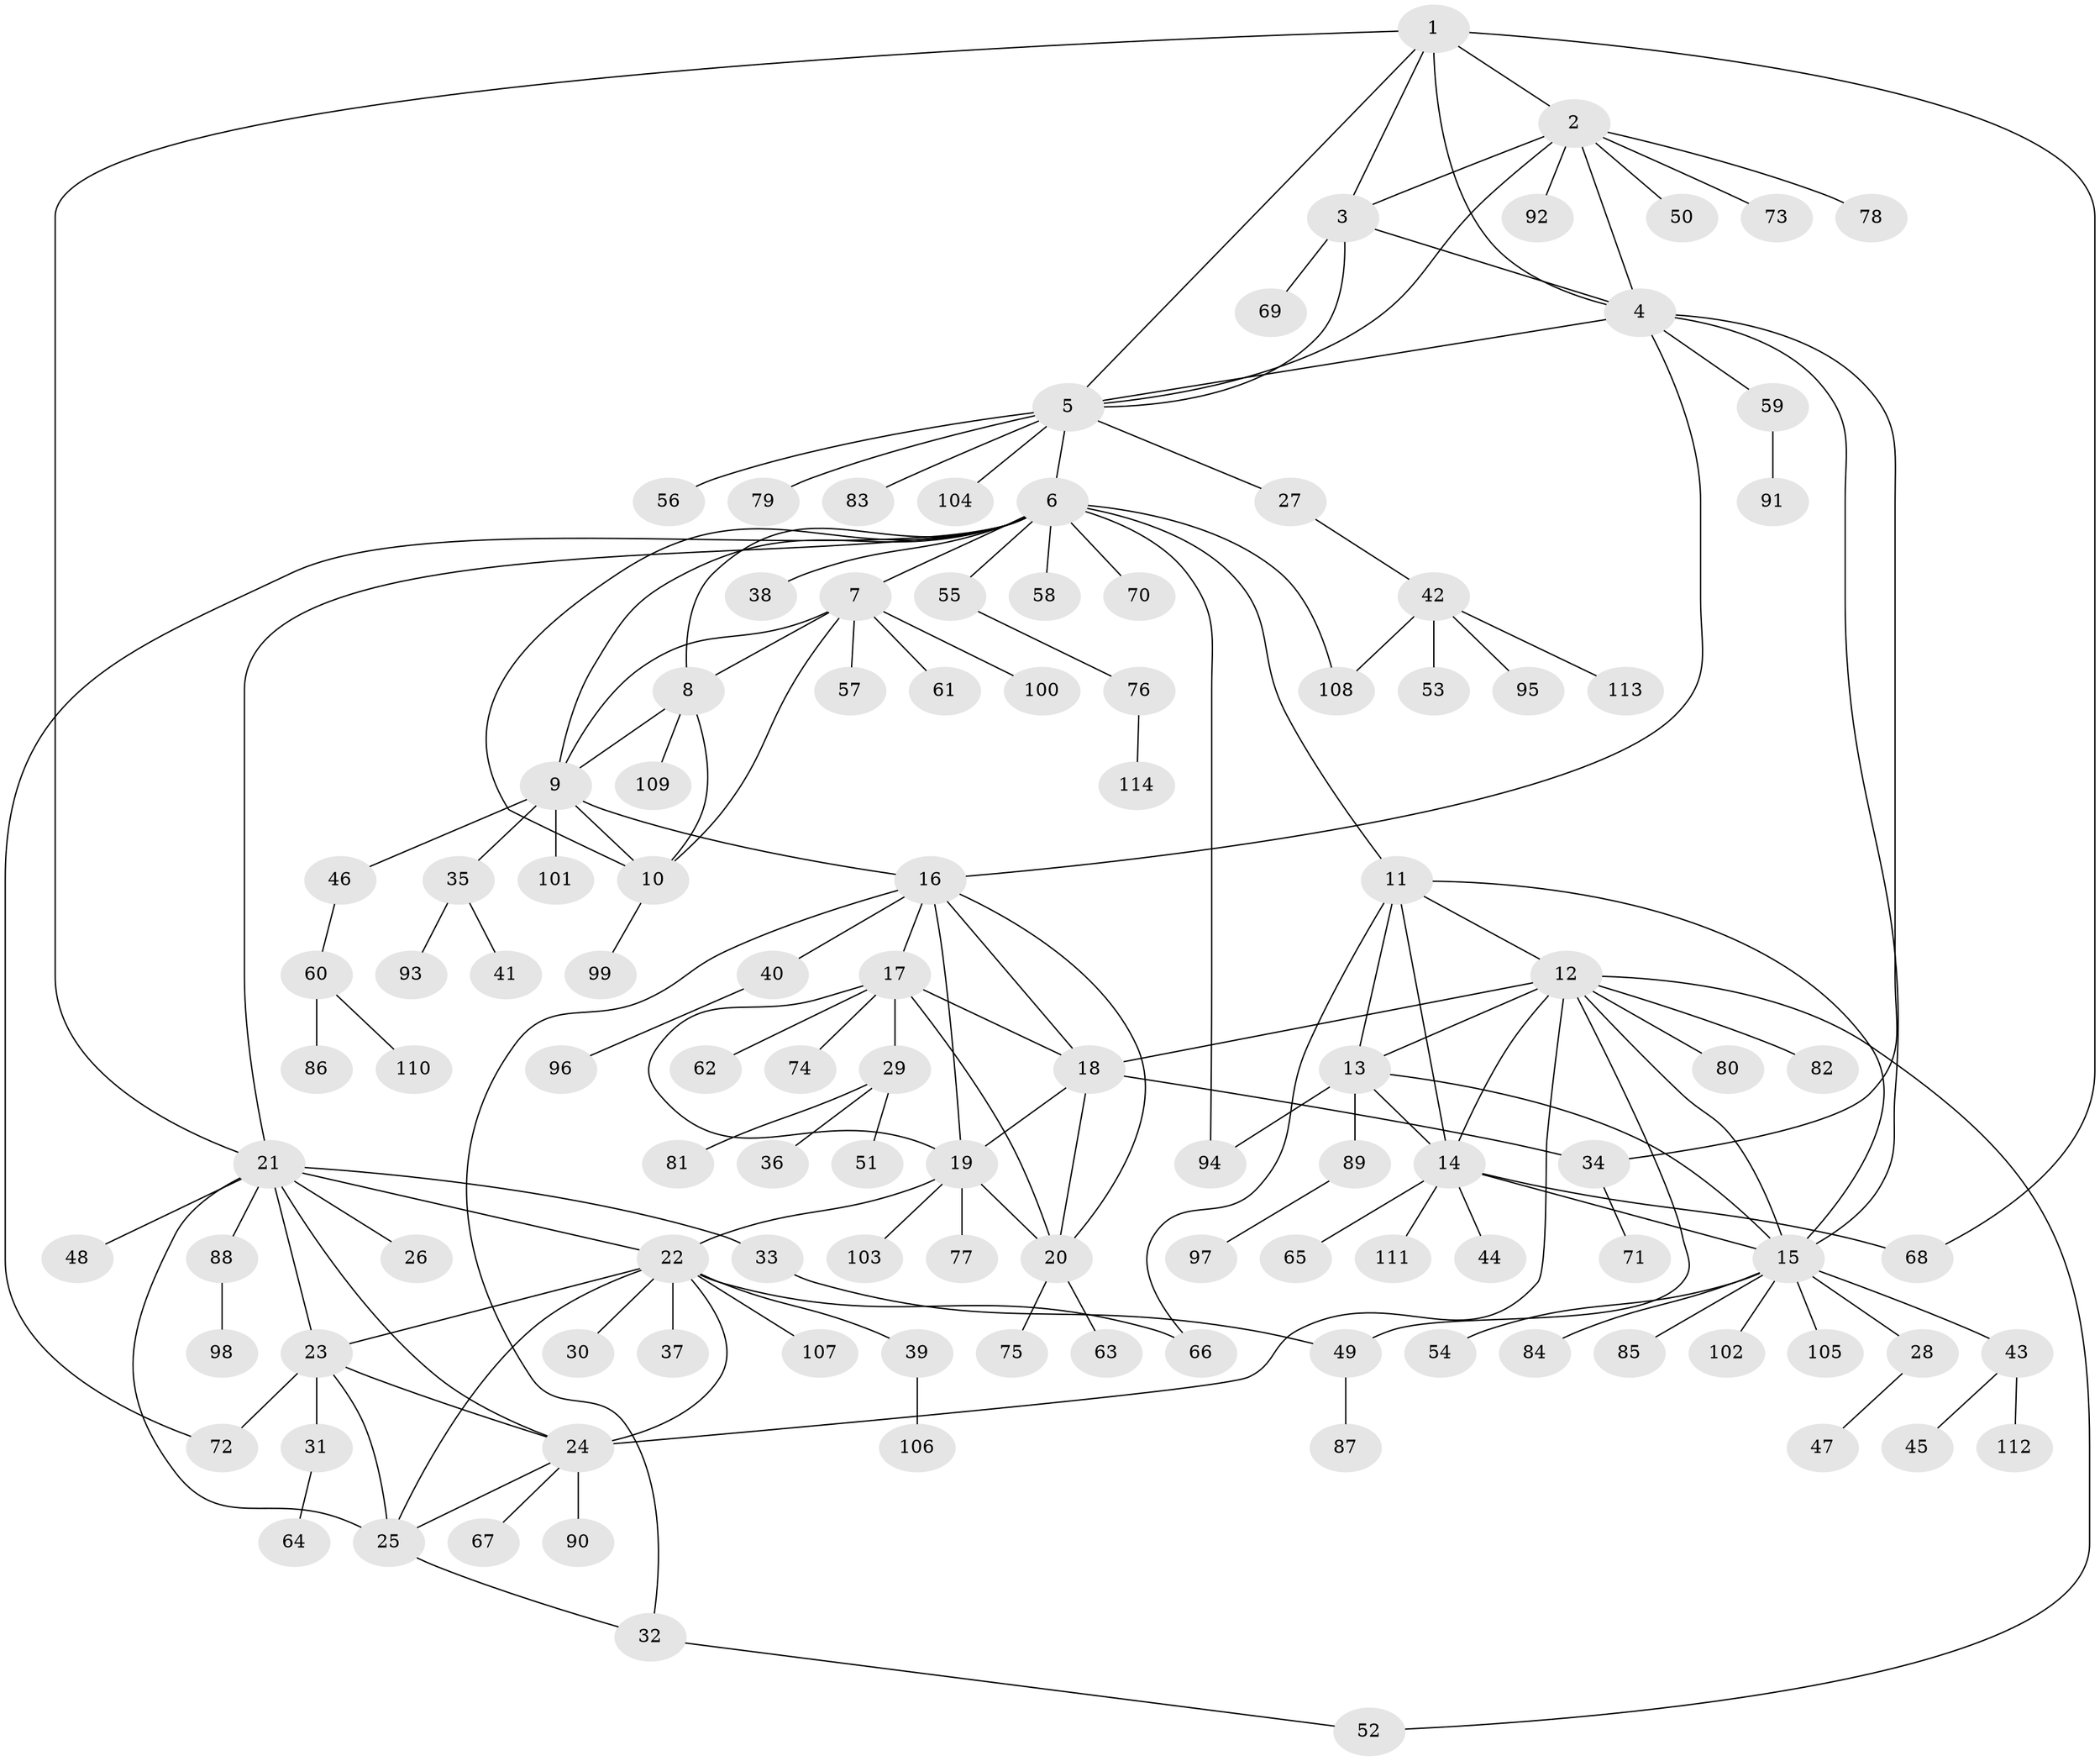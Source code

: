 // Generated by graph-tools (version 1.1) at 2025/50/03/09/25 03:50:38]
// undirected, 114 vertices, 158 edges
graph export_dot {
graph [start="1"]
  node [color=gray90,style=filled];
  1;
  2;
  3;
  4;
  5;
  6;
  7;
  8;
  9;
  10;
  11;
  12;
  13;
  14;
  15;
  16;
  17;
  18;
  19;
  20;
  21;
  22;
  23;
  24;
  25;
  26;
  27;
  28;
  29;
  30;
  31;
  32;
  33;
  34;
  35;
  36;
  37;
  38;
  39;
  40;
  41;
  42;
  43;
  44;
  45;
  46;
  47;
  48;
  49;
  50;
  51;
  52;
  53;
  54;
  55;
  56;
  57;
  58;
  59;
  60;
  61;
  62;
  63;
  64;
  65;
  66;
  67;
  68;
  69;
  70;
  71;
  72;
  73;
  74;
  75;
  76;
  77;
  78;
  79;
  80;
  81;
  82;
  83;
  84;
  85;
  86;
  87;
  88;
  89;
  90;
  91;
  92;
  93;
  94;
  95;
  96;
  97;
  98;
  99;
  100;
  101;
  102;
  103;
  104;
  105;
  106;
  107;
  108;
  109;
  110;
  111;
  112;
  113;
  114;
  1 -- 2;
  1 -- 3;
  1 -- 4;
  1 -- 5;
  1 -- 21;
  1 -- 68;
  2 -- 3;
  2 -- 4;
  2 -- 5;
  2 -- 50;
  2 -- 73;
  2 -- 78;
  2 -- 92;
  3 -- 4;
  3 -- 5;
  3 -- 69;
  4 -- 5;
  4 -- 15;
  4 -- 16;
  4 -- 34;
  4 -- 59;
  5 -- 6;
  5 -- 27;
  5 -- 56;
  5 -- 79;
  5 -- 83;
  5 -- 104;
  6 -- 7;
  6 -- 8;
  6 -- 9;
  6 -- 10;
  6 -- 11;
  6 -- 21;
  6 -- 38;
  6 -- 55;
  6 -- 58;
  6 -- 70;
  6 -- 72;
  6 -- 94;
  6 -- 108;
  7 -- 8;
  7 -- 9;
  7 -- 10;
  7 -- 57;
  7 -- 61;
  7 -- 100;
  8 -- 9;
  8 -- 10;
  8 -- 109;
  9 -- 10;
  9 -- 16;
  9 -- 35;
  9 -- 46;
  9 -- 101;
  10 -- 99;
  11 -- 12;
  11 -- 13;
  11 -- 14;
  11 -- 15;
  11 -- 66;
  12 -- 13;
  12 -- 14;
  12 -- 15;
  12 -- 18;
  12 -- 24;
  12 -- 49;
  12 -- 52;
  12 -- 80;
  12 -- 82;
  13 -- 14;
  13 -- 15;
  13 -- 89;
  13 -- 94;
  14 -- 15;
  14 -- 44;
  14 -- 65;
  14 -- 68;
  14 -- 111;
  15 -- 28;
  15 -- 43;
  15 -- 54;
  15 -- 84;
  15 -- 85;
  15 -- 102;
  15 -- 105;
  16 -- 17;
  16 -- 18;
  16 -- 19;
  16 -- 20;
  16 -- 32;
  16 -- 40;
  17 -- 18;
  17 -- 19;
  17 -- 20;
  17 -- 29;
  17 -- 62;
  17 -- 74;
  18 -- 19;
  18 -- 20;
  18 -- 34;
  19 -- 20;
  19 -- 22;
  19 -- 77;
  19 -- 103;
  20 -- 63;
  20 -- 75;
  21 -- 22;
  21 -- 23;
  21 -- 24;
  21 -- 25;
  21 -- 26;
  21 -- 33;
  21 -- 48;
  21 -- 88;
  22 -- 23;
  22 -- 24;
  22 -- 25;
  22 -- 30;
  22 -- 37;
  22 -- 39;
  22 -- 66;
  22 -- 107;
  23 -- 24;
  23 -- 25;
  23 -- 31;
  23 -- 72;
  24 -- 25;
  24 -- 67;
  24 -- 90;
  25 -- 32;
  27 -- 42;
  28 -- 47;
  29 -- 36;
  29 -- 51;
  29 -- 81;
  31 -- 64;
  32 -- 52;
  33 -- 49;
  34 -- 71;
  35 -- 41;
  35 -- 93;
  39 -- 106;
  40 -- 96;
  42 -- 53;
  42 -- 95;
  42 -- 108;
  42 -- 113;
  43 -- 45;
  43 -- 112;
  46 -- 60;
  49 -- 87;
  55 -- 76;
  59 -- 91;
  60 -- 86;
  60 -- 110;
  76 -- 114;
  88 -- 98;
  89 -- 97;
}
